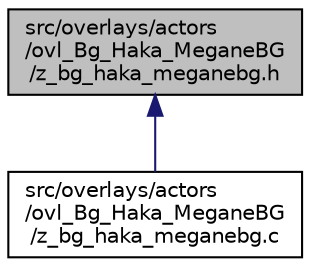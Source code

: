 digraph "src/overlays/actors/ovl_Bg_Haka_MeganeBG/z_bg_haka_meganebg.h"
{
 // LATEX_PDF_SIZE
  edge [fontname="Helvetica",fontsize="10",labelfontname="Helvetica",labelfontsize="10"];
  node [fontname="Helvetica",fontsize="10",shape=record];
  Node1 [label="src/overlays/actors\l/ovl_Bg_Haka_MeganeBG\l/z_bg_haka_meganebg.h",height=0.2,width=0.4,color="black", fillcolor="grey75", style="filled", fontcolor="black",tooltip=" "];
  Node1 -> Node2 [dir="back",color="midnightblue",fontsize="10",style="solid",fontname="Helvetica"];
  Node2 [label="src/overlays/actors\l/ovl_Bg_Haka_MeganeBG\l/z_bg_haka_meganebg.c",height=0.2,width=0.4,color="black", fillcolor="white", style="filled",URL="$d0/dd9/z__bg__haka__meganebg_8c.html",tooltip=" "];
}
